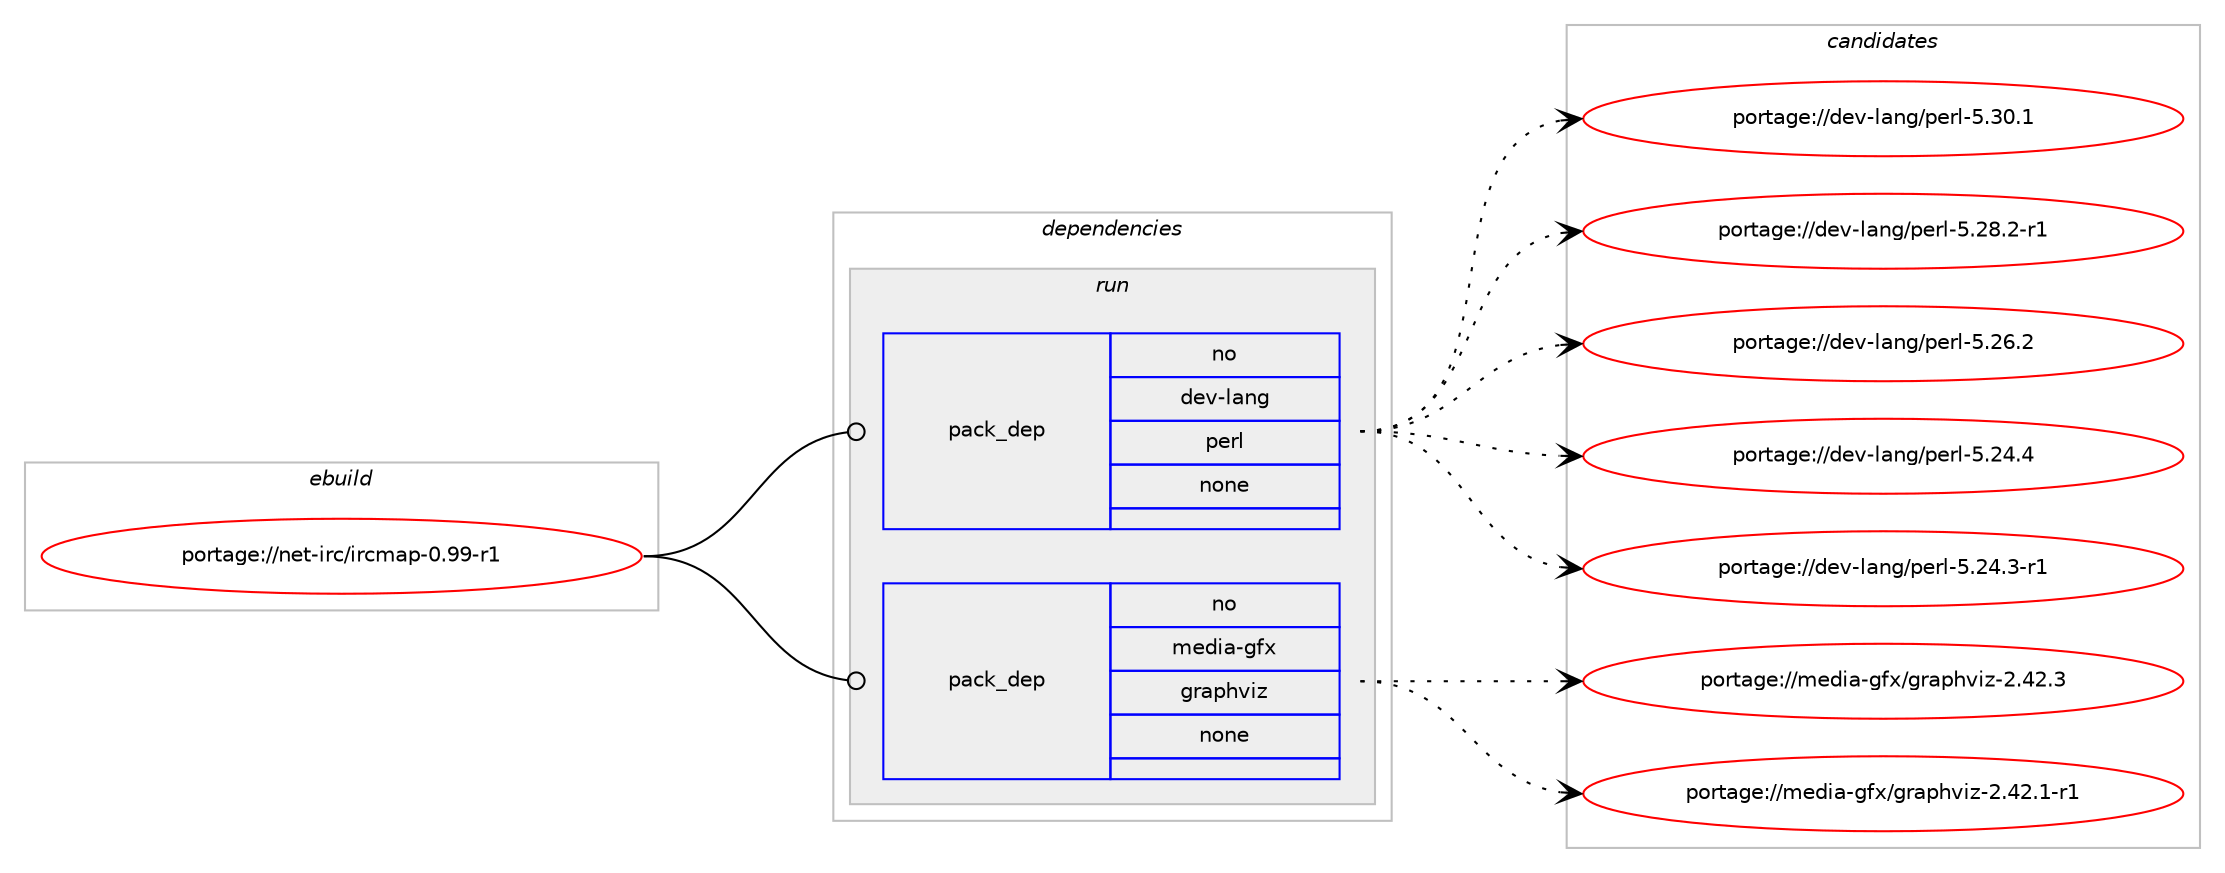 digraph prolog {

# *************
# Graph options
# *************

newrank=true;
concentrate=true;
compound=true;
graph [rankdir=LR,fontname=Helvetica,fontsize=10,ranksep=1.5];#, ranksep=2.5, nodesep=0.2];
edge  [arrowhead=vee];
node  [fontname=Helvetica,fontsize=10];

# **********
# The ebuild
# **********

subgraph cluster_leftcol {
color=gray;
rank=same;
label=<<i>ebuild</i>>;
id [label="portage://net-irc/ircmap-0.99-r1", color=red, width=4, href="../net-irc/ircmap-0.99-r1.svg"];
}

# ****************
# The dependencies
# ****************

subgraph cluster_midcol {
color=gray;
label=<<i>dependencies</i>>;
subgraph cluster_compile {
fillcolor="#eeeeee";
style=filled;
label=<<i>compile</i>>;
}
subgraph cluster_compileandrun {
fillcolor="#eeeeee";
style=filled;
label=<<i>compile and run</i>>;
}
subgraph cluster_run {
fillcolor="#eeeeee";
style=filled;
label=<<i>run</i>>;
subgraph pack628 {
dependency894 [label=<<TABLE BORDER="0" CELLBORDER="1" CELLSPACING="0" CELLPADDING="4" WIDTH="220"><TR><TD ROWSPAN="6" CELLPADDING="30">pack_dep</TD></TR><TR><TD WIDTH="110">no</TD></TR><TR><TD>dev-lang</TD></TR><TR><TD>perl</TD></TR><TR><TD>none</TD></TR><TR><TD></TD></TR></TABLE>>, shape=none, color=blue];
}
id:e -> dependency894:w [weight=20,style="solid",arrowhead="odot"];
subgraph pack629 {
dependency895 [label=<<TABLE BORDER="0" CELLBORDER="1" CELLSPACING="0" CELLPADDING="4" WIDTH="220"><TR><TD ROWSPAN="6" CELLPADDING="30">pack_dep</TD></TR><TR><TD WIDTH="110">no</TD></TR><TR><TD>media-gfx</TD></TR><TR><TD>graphviz</TD></TR><TR><TD>none</TD></TR><TR><TD></TD></TR></TABLE>>, shape=none, color=blue];
}
id:e -> dependency895:w [weight=20,style="solid",arrowhead="odot"];
}
}

# **************
# The candidates
# **************

subgraph cluster_choices {
rank=same;
color=gray;
label=<<i>candidates</i>>;

subgraph choice628 {
color=black;
nodesep=1;
choiceportage10010111845108971101034711210111410845534651484649 [label="portage://dev-lang/perl-5.30.1", color=red, width=4,href="../dev-lang/perl-5.30.1.svg"];
choiceportage100101118451089711010347112101114108455346505646504511449 [label="portage://dev-lang/perl-5.28.2-r1", color=red, width=4,href="../dev-lang/perl-5.28.2-r1.svg"];
choiceportage10010111845108971101034711210111410845534650544650 [label="portage://dev-lang/perl-5.26.2", color=red, width=4,href="../dev-lang/perl-5.26.2.svg"];
choiceportage10010111845108971101034711210111410845534650524652 [label="portage://dev-lang/perl-5.24.4", color=red, width=4,href="../dev-lang/perl-5.24.4.svg"];
choiceportage100101118451089711010347112101114108455346505246514511449 [label="portage://dev-lang/perl-5.24.3-r1", color=red, width=4,href="../dev-lang/perl-5.24.3-r1.svg"];
dependency894:e -> choiceportage10010111845108971101034711210111410845534651484649:w [style=dotted,weight="100"];
dependency894:e -> choiceportage100101118451089711010347112101114108455346505646504511449:w [style=dotted,weight="100"];
dependency894:e -> choiceportage10010111845108971101034711210111410845534650544650:w [style=dotted,weight="100"];
dependency894:e -> choiceportage10010111845108971101034711210111410845534650524652:w [style=dotted,weight="100"];
dependency894:e -> choiceportage100101118451089711010347112101114108455346505246514511449:w [style=dotted,weight="100"];
}
subgraph choice629 {
color=black;
nodesep=1;
choiceportage1091011001059745103102120471031149711210411810512245504652504651 [label="portage://media-gfx/graphviz-2.42.3", color=red, width=4,href="../media-gfx/graphviz-2.42.3.svg"];
choiceportage10910110010597451031021204710311497112104118105122455046525046494511449 [label="portage://media-gfx/graphviz-2.42.1-r1", color=red, width=4,href="../media-gfx/graphviz-2.42.1-r1.svg"];
dependency895:e -> choiceportage1091011001059745103102120471031149711210411810512245504652504651:w [style=dotted,weight="100"];
dependency895:e -> choiceportage10910110010597451031021204710311497112104118105122455046525046494511449:w [style=dotted,weight="100"];
}
}

}
